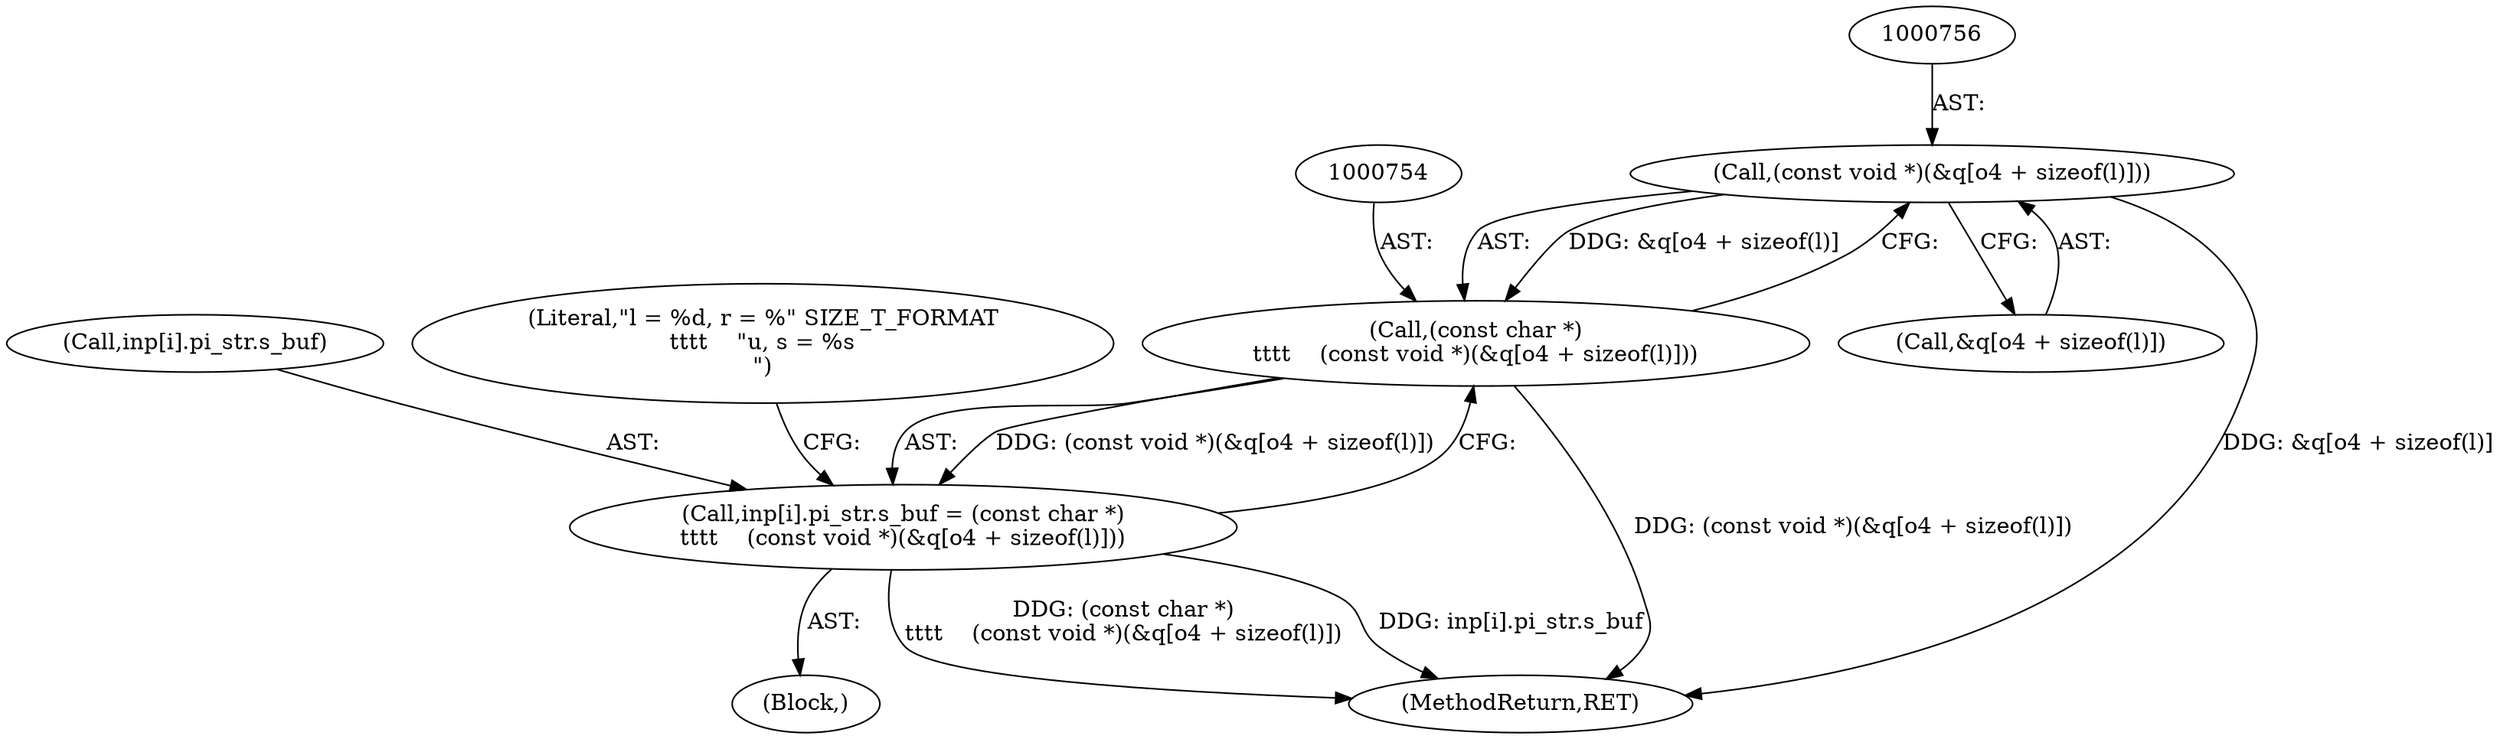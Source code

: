 digraph "0_file_93e063ee374b6a75729df9e7201fb511e47e259d@array" {
"1000755" [label="(Call,(const void *)(&q[o4 + sizeof(l)]))"];
"1000753" [label="(Call,(const char *)\n\t\t\t\t    (const void *)(&q[o4 + sizeof(l)]))"];
"1000745" [label="(Call,inp[i].pi_str.s_buf = (const char *)\n\t\t\t\t    (const void *)(&q[o4 + sizeof(l)]))"];
"1000729" [label="(Block,)"];
"1000746" [label="(Call,inp[i].pi_str.s_buf)"];
"1000753" [label="(Call,(const char *)\n\t\t\t\t    (const void *)(&q[o4 + sizeof(l)]))"];
"1000757" [label="(Call,&q[o4 + sizeof(l)])"];
"1000871" [label="(MethodReturn,RET)"];
"1000755" [label="(Call,(const void *)(&q[o4 + sizeof(l)]))"];
"1000745" [label="(Call,inp[i].pi_str.s_buf = (const char *)\n\t\t\t\t    (const void *)(&q[o4 + sizeof(l)]))"];
"1000766" [label="(Literal,\"l = %d, r = %\" SIZE_T_FORMAT\n\t\t\t\t    \"u, s = %s\n\")"];
"1000755" -> "1000753"  [label="AST: "];
"1000755" -> "1000757"  [label="CFG: "];
"1000756" -> "1000755"  [label="AST: "];
"1000757" -> "1000755"  [label="AST: "];
"1000753" -> "1000755"  [label="CFG: "];
"1000755" -> "1000871"  [label="DDG: &q[o4 + sizeof(l)]"];
"1000755" -> "1000753"  [label="DDG: &q[o4 + sizeof(l)]"];
"1000753" -> "1000745"  [label="AST: "];
"1000754" -> "1000753"  [label="AST: "];
"1000745" -> "1000753"  [label="CFG: "];
"1000753" -> "1000871"  [label="DDG: (const void *)(&q[o4 + sizeof(l)])"];
"1000753" -> "1000745"  [label="DDG: (const void *)(&q[o4 + sizeof(l)])"];
"1000745" -> "1000729"  [label="AST: "];
"1000746" -> "1000745"  [label="AST: "];
"1000766" -> "1000745"  [label="CFG: "];
"1000745" -> "1000871"  [label="DDG: (const char *)\n\t\t\t\t    (const void *)(&q[o4 + sizeof(l)])"];
"1000745" -> "1000871"  [label="DDG: inp[i].pi_str.s_buf"];
}
